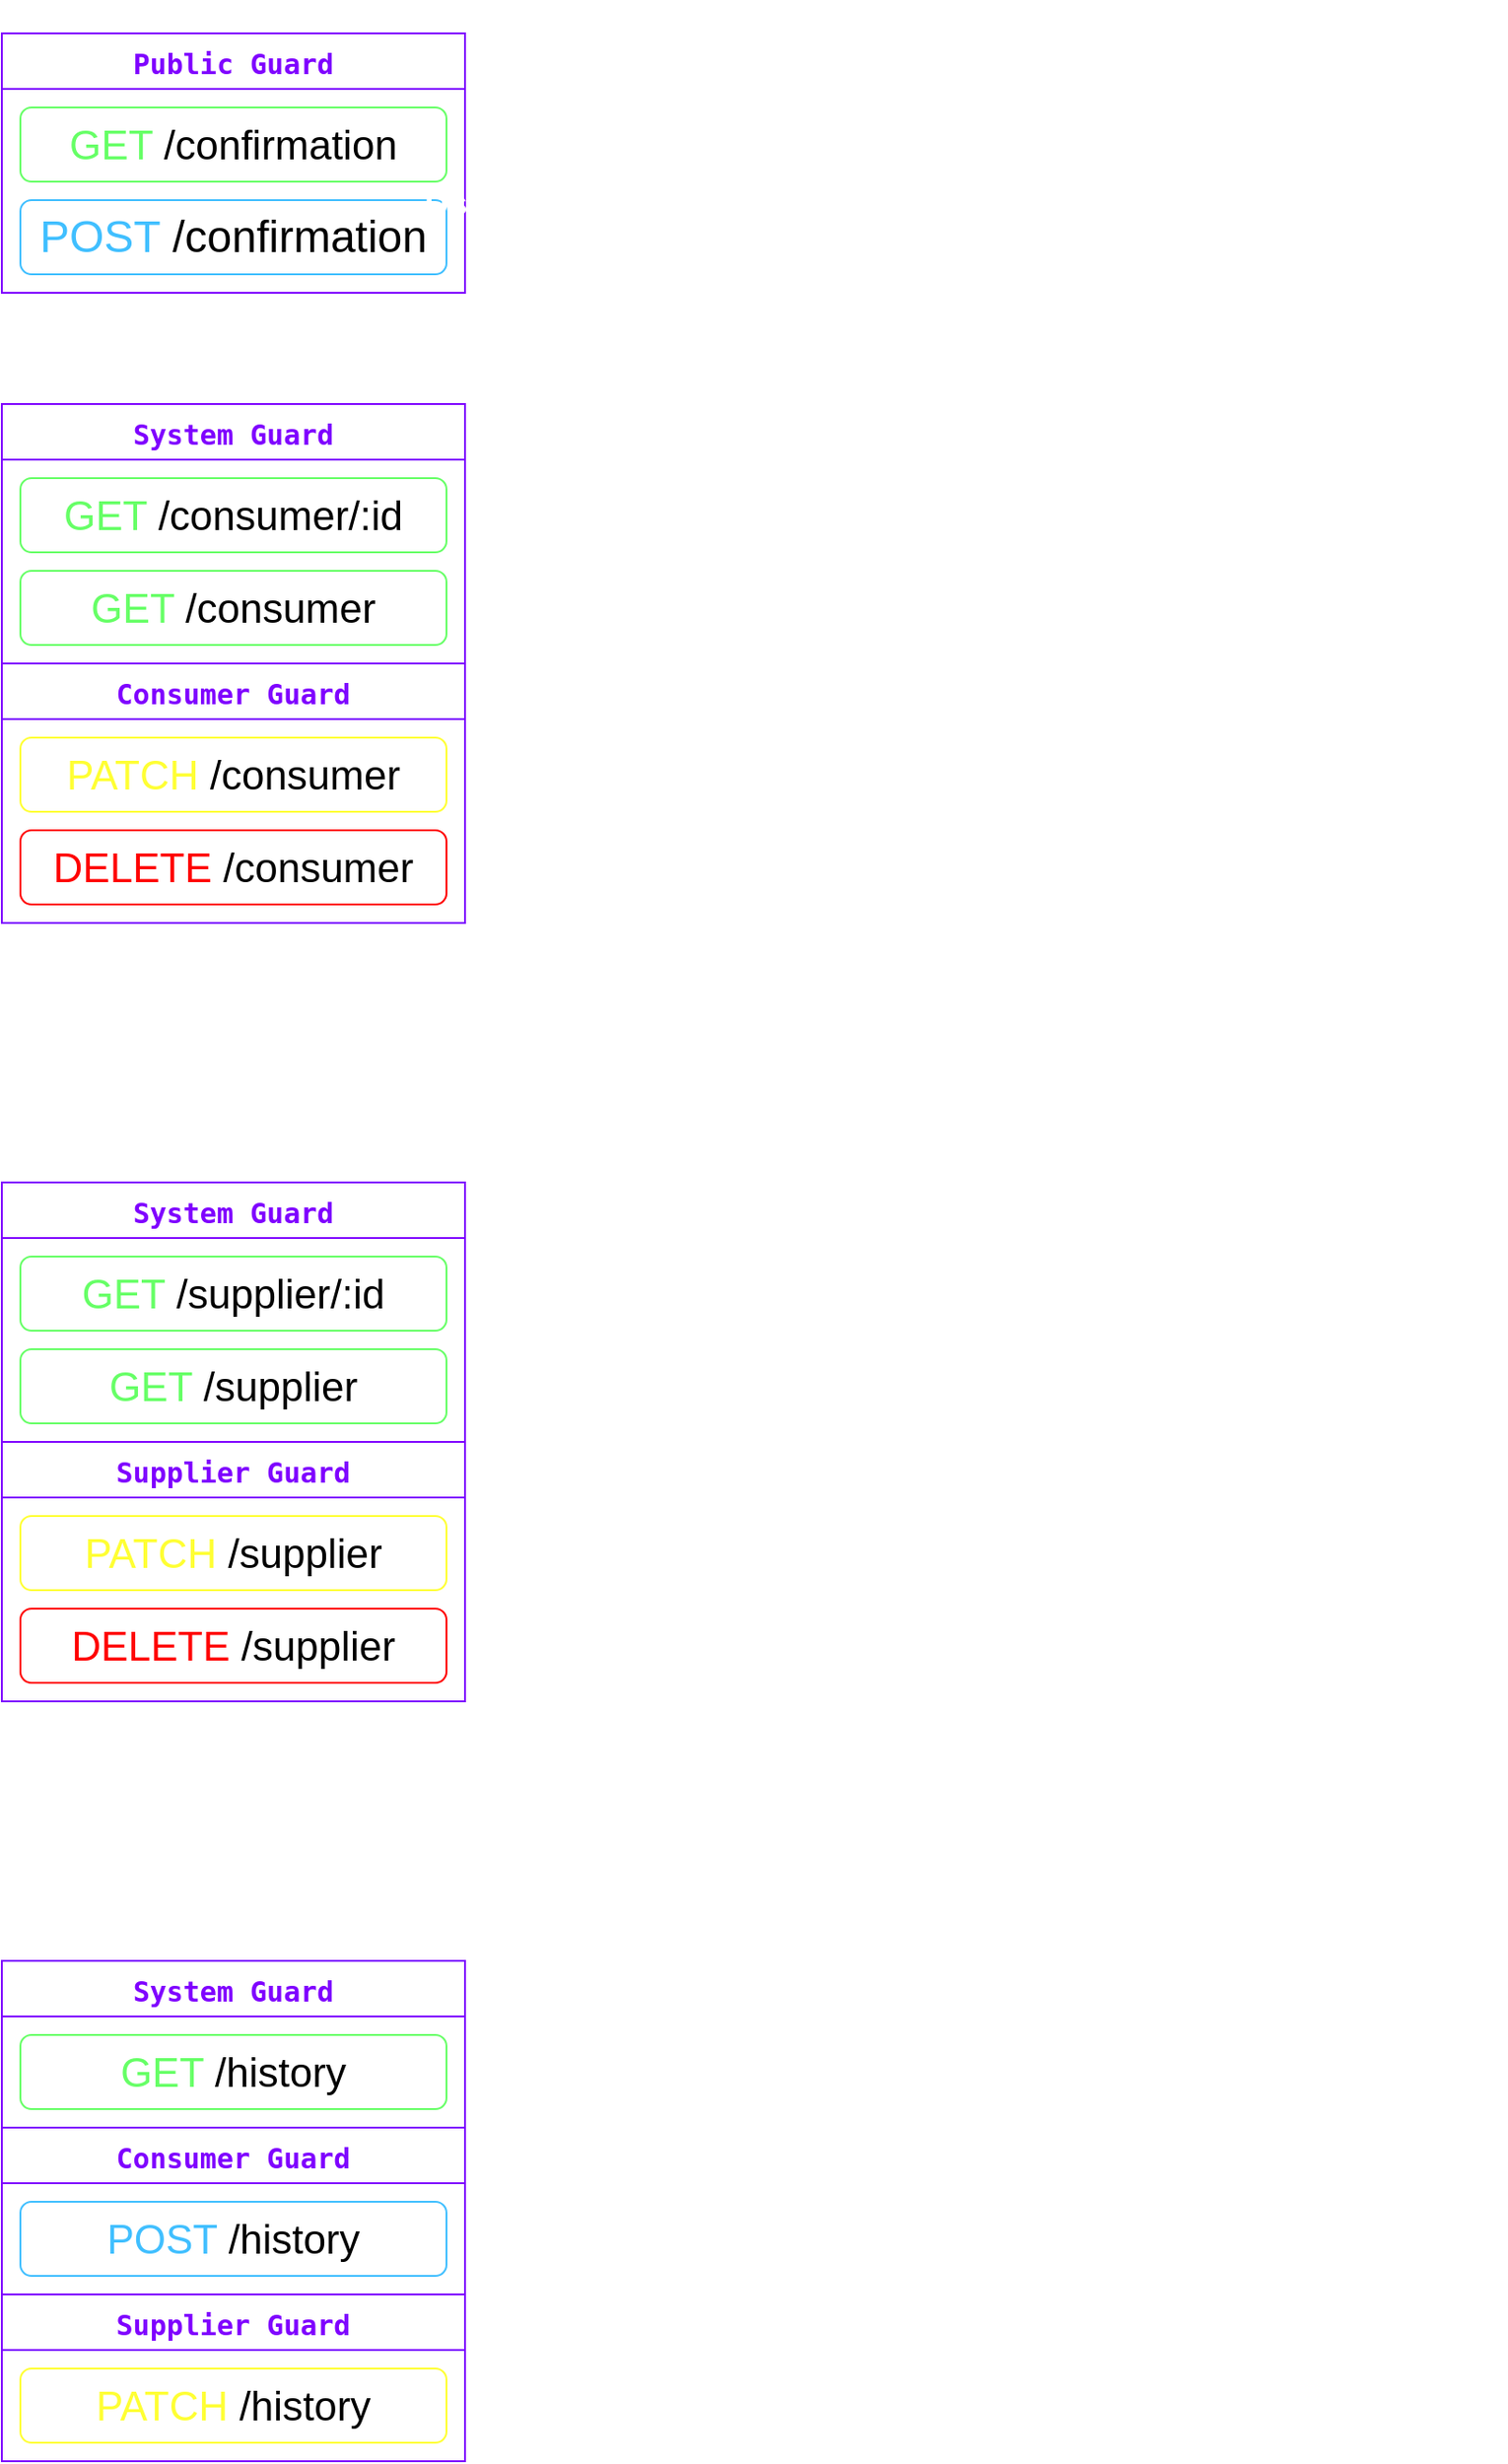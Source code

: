 <mxfile>
    <diagram id="P8h_B9r7mgU8A__mtsBJ" name="Page-1">
        <mxGraphModel dx="1072" dy="814" grid="1" gridSize="10" guides="1" tooltips="1" connect="1" arrows="1" fold="1" page="1" pageScale="1" pageWidth="850" pageHeight="1100" math="0" shadow="0">
            <root>
                <mxCell id="0"/>
                <mxCell id="1" parent="0"/>
                <mxCell id="5" value="&lt;font style=&quot;font-size: 22px;&quot;&gt;&lt;font style=&quot;font-size: 22px;&quot; color=&quot;#66ff66&quot;&gt;GET&lt;/font&gt; /consumer&lt;/font&gt;" style="rounded=1;whiteSpace=wrap;html=1;fontSize=24;strokeColor=#66FF66;" parent="1" vertex="1">
                    <mxGeometry x="60" y="330" width="230" height="40" as="geometry"/>
                </mxCell>
                <mxCell id="7" value="&lt;font style=&quot;font-size: 22px;&quot;&gt;&lt;font style=&quot;font-size: 22px;&quot; color=&quot;#ffff33&quot;&gt;PATCH&lt;/font&gt; /consumer&lt;/font&gt;" style="rounded=1;whiteSpace=wrap;html=1;fontSize=24;strokeColor=#FFFF33;" parent="1" vertex="1">
                    <mxGeometry x="60" y="420" width="230" height="40" as="geometry"/>
                </mxCell>
                <mxCell id="8" value="&lt;font style=&quot;font-size: 22px;&quot;&gt;&lt;font style=&quot;font-size: 22px;&quot; color=&quot;#ff0000&quot;&gt;DELETE&lt;/font&gt;&amp;nbsp;/consumer&lt;/font&gt;" style="rounded=1;whiteSpace=wrap;html=1;fontSize=24;strokeColor=#FF0000;" parent="1" vertex="1">
                    <mxGeometry x="60" y="470" width="230" height="40" as="geometry"/>
                </mxCell>
                <mxCell id="9" value="&lt;pre style=&quot;line-height: 60%;&quot;&gt;&lt;span style=&quot;font-size: 15px;&quot;&gt;&lt;font color=&quot;#7f00ff&quot;&gt;System Guard&lt;/font&gt;&lt;/span&gt;&lt;/pre&gt;" style="swimlane;whiteSpace=wrap;html=1;strokeColor=#7F00FF;fontSize=24;fontColor=#FF0000;startSize=30;" parent="1" vertex="1" collapsed="1">
                    <mxGeometry x="50" y="240" width="250" height="140" as="geometry">
                        <mxRectangle x="320" y="310" width="200" height="200" as="alternateBounds"/>
                    </mxGeometry>
                </mxCell>
                <mxCell id="11" value="&lt;pre style=&quot;line-height: 60%;&quot;&gt;&lt;span style=&quot;font-size: 15px;&quot;&gt;&lt;font color=&quot;#7f00ff&quot;&gt;Consumer Guard&lt;/font&gt;&lt;/span&gt;&lt;/pre&gt;" style="swimlane;whiteSpace=wrap;html=1;strokeColor=#7F00FF;fontSize=24;fontColor=#FF0000;startSize=30;" parent="1" vertex="1" collapsed="1">
                    <mxGeometry x="50" y="380" width="250" height="140" as="geometry">
                        <mxRectangle x="320" y="310" width="200" height="200" as="alternateBounds"/>
                    </mxGeometry>
                </mxCell>
                <mxCell id="19" value="&lt;font style=&quot;font-size: 22px;&quot;&gt;&lt;font style=&quot;font-size: 22px;&quot; color=&quot;#66ff66&quot;&gt;GET&lt;/font&gt; /supplier&lt;/font&gt;" style="rounded=1;whiteSpace=wrap;html=1;fontSize=24;strokeColor=#66FF66;" parent="1" vertex="1">
                    <mxGeometry x="60" y="750" width="230" height="40" as="geometry"/>
                </mxCell>
                <mxCell id="21" value="&lt;font style=&quot;font-size: 22px;&quot;&gt;&lt;font style=&quot;font-size: 22px;&quot; color=&quot;#ffff33&quot;&gt;PATCH&lt;/font&gt; /supplier&lt;/font&gt;" style="rounded=1;whiteSpace=wrap;html=1;fontSize=24;strokeColor=#FFFF33;" parent="1" vertex="1">
                    <mxGeometry x="60" y="840" width="230" height="40" as="geometry"/>
                </mxCell>
                <mxCell id="22" value="&lt;font style=&quot;font-size: 22px;&quot;&gt;&lt;font style=&quot;font-size: 22px;&quot; color=&quot;#ff0000&quot;&gt;DELETE&lt;/font&gt;&amp;nbsp;/supplier&lt;/font&gt;" style="rounded=1;whiteSpace=wrap;html=1;fontSize=24;strokeColor=#FF0000;" parent="1" vertex="1">
                    <mxGeometry x="60" y="890" width="230" height="40" as="geometry"/>
                </mxCell>
                <mxCell id="23" value="&lt;pre style=&quot;line-height: 60%;&quot;&gt;&lt;span style=&quot;font-size: 15px;&quot;&gt;&lt;font color=&quot;#7f00ff&quot;&gt;System Guard&lt;/font&gt;&lt;/span&gt;&lt;/pre&gt;" style="swimlane;whiteSpace=wrap;html=1;strokeColor=#7F00FF;fontSize=24;fontColor=#FF0000;startSize=30;" parent="1" vertex="1" collapsed="1">
                    <mxGeometry x="50" y="660" width="250" height="140" as="geometry">
                        <mxRectangle x="320" y="310" width="200" height="200" as="alternateBounds"/>
                    </mxGeometry>
                </mxCell>
                <mxCell id="25" value="&lt;pre style=&quot;line-height: 60%;&quot;&gt;&lt;span style=&quot;font-size: 15px;&quot;&gt;&lt;font color=&quot;#7f00ff&quot;&gt;Supplier Guard&lt;/font&gt;&lt;/span&gt;&lt;/pre&gt;" style="swimlane;whiteSpace=wrap;html=1;strokeColor=#7F00FF;fontSize=24;fontColor=#FF0000;startSize=30;" parent="1" vertex="1" collapsed="1">
                    <mxGeometry x="50" y="800" width="250" height="140" as="geometry">
                        <mxRectangle x="320" y="310" width="200" height="200" as="alternateBounds"/>
                    </mxGeometry>
                </mxCell>
                <mxCell id="26" value="&lt;font style=&quot;font-size: 22px;&quot;&gt;&lt;font style=&quot;font-size: 22px;&quot; color=&quot;#66ff66&quot;&gt;GET&lt;/font&gt; /history&lt;/font&gt;" style="rounded=1;whiteSpace=wrap;html=1;fontSize=24;strokeColor=#66FF66;" parent="1" vertex="1">
                    <mxGeometry x="60" y="1120" width="230" height="40" as="geometry"/>
                </mxCell>
                <mxCell id="27" value="&lt;font style=&quot;font-size: 22px;&quot;&gt;&lt;font style=&quot;font-size: 22px;&quot; color=&quot;#40bfff&quot;&gt;POST&lt;/font&gt; /history&lt;/font&gt;" style="rounded=1;whiteSpace=wrap;html=1;fontSize=24;strokeColor=#40BFFF;" parent="1" vertex="1">
                    <mxGeometry x="60" y="1210" width="230" height="40" as="geometry"/>
                </mxCell>
                <mxCell id="28" value="&lt;font style=&quot;font-size: 22px;&quot;&gt;&lt;font style=&quot;font-size: 22px;&quot; color=&quot;#ffff33&quot;&gt;PATCH&lt;/font&gt; /history&lt;/font&gt;" style="rounded=1;whiteSpace=wrap;html=1;fontSize=24;strokeColor=#FFFF33;" parent="1" vertex="1">
                    <mxGeometry x="60" y="1300" width="230" height="40" as="geometry"/>
                </mxCell>
                <mxCell id="30" value="&lt;pre style=&quot;line-height: 60%;&quot;&gt;&lt;span style=&quot;font-size: 15px;&quot;&gt;&lt;font color=&quot;#7f00ff&quot;&gt;System Guard&lt;/font&gt;&lt;/span&gt;&lt;/pre&gt;" style="swimlane;whiteSpace=wrap;html=1;strokeColor=#7F00FF;fontSize=24;fontColor=#FF0000;startSize=30;" parent="1" vertex="1" collapsed="1">
                    <mxGeometry x="50" y="1080" width="250" height="90" as="geometry">
                        <mxRectangle x="320" y="310" width="200" height="200" as="alternateBounds"/>
                    </mxGeometry>
                </mxCell>
                <mxCell id="32" value="&lt;pre style=&quot;line-height: 60%;&quot;&gt;&lt;span style=&quot;font-size: 15px;&quot;&gt;&lt;font color=&quot;#7f00ff&quot;&gt;Supplier Guard&lt;/font&gt;&lt;/span&gt;&lt;/pre&gt;" style="swimlane;whiteSpace=wrap;html=1;strokeColor=#7F00FF;fontSize=24;fontColor=#FF0000;startSize=30;" parent="1" vertex="1" collapsed="1">
                    <mxGeometry x="50" y="1260" width="250" height="90" as="geometry">
                        <mxRectangle x="320" y="310" width="200" height="200" as="alternateBounds"/>
                    </mxGeometry>
                </mxCell>
                <mxCell id="33" value="&lt;font style=&quot;font-size: 22px;&quot;&gt;&lt;font style=&quot;font-size: 22px;&quot; color=&quot;#66ff66&quot;&gt;GET&lt;/font&gt; /confirmation&lt;/font&gt;" style="rounded=1;whiteSpace=wrap;html=1;fontSize=24;strokeColor=#66FF66;" parent="1" vertex="1">
                    <mxGeometry x="60" y="80" width="230" height="40" as="geometry"/>
                </mxCell>
                <mxCell id="34" value="&lt;font color=&quot;#40bfff&quot;&gt;POST&lt;/font&gt; /confirmation" style="rounded=1;whiteSpace=wrap;html=1;fontSize=24;strokeColor=#40BFFF;" parent="1" vertex="1">
                    <mxGeometry x="60" y="130" width="230" height="40" as="geometry"/>
                </mxCell>
                <mxCell id="37" value="&lt;pre style=&quot;line-height: 60%;&quot;&gt;&lt;span style=&quot;font-size: 15px;&quot;&gt;&lt;font color=&quot;#7f00ff&quot;&gt;Public Guard&lt;/font&gt;&lt;/span&gt;&lt;/pre&gt;" style="swimlane;whiteSpace=wrap;html=1;strokeColor=#7F00FF;fontSize=24;fontColor=#FF0000;startSize=30;" parent="1" vertex="1" collapsed="1">
                    <mxGeometry x="50" y="40" width="250" height="140" as="geometry">
                        <mxRectangle x="320" y="310" width="200" height="200" as="alternateBounds"/>
                    </mxGeometry>
                </mxCell>
                <mxCell id="40" value="&lt;font color=&quot;#ffffff&quot;&gt;Confirmação se o codigo está correto. Caso sim, criará o user.&lt;br&gt;(faz o hash e compara no banco)&lt;br&gt;&lt;/font&gt;" style="text;html=1;fontSize=18;fontStyle=1;verticalAlign=middle;align=center;labelBackgroundColor=none;fillColor=none;" parent="1" vertex="1">
                    <mxGeometry x="410" y="70" width="330" height="40" as="geometry"/>
                </mxCell>
                <mxCell id="41" value="&lt;font color=&quot;#ffffff&quot;&gt;Usado pela API apos os dados iniciais de user (Consumer/Supplier).&lt;br&gt;Guardará o mock do user, gerar e salvar um codigo hashado &lt;br&gt;em Argon2 e tbm vai ser resposvel por mandar &lt;br&gt;o email com o codigo&lt;br&gt;&lt;/font&gt;" style="text;html=1;fontSize=18;fontStyle=1;verticalAlign=middle;align=center;labelBackgroundColor=none;fillColor=none;" parent="1" vertex="1">
                    <mxGeometry x="290" y="110" width="560" height="110" as="geometry"/>
                </mxCell>
                <mxCell id="43" value="&lt;font style=&quot;font-size: 22px;&quot;&gt;&lt;font style=&quot;font-size: 22px;&quot; color=&quot;#66ff66&quot;&gt;GET&lt;/font&gt; /consumer/:id&lt;/font&gt;" style="rounded=1;whiteSpace=wrap;html=1;fontSize=24;strokeColor=#66FF66;" parent="1" vertex="1">
                    <mxGeometry x="60" y="280" width="230" height="40" as="geometry"/>
                </mxCell>
                <mxCell id="44" value="Getters, contará com filtros paginações etc" style="text;strokeColor=none;fillColor=none;html=1;fontSize=22;fontStyle=1;verticalAlign=middle;align=center;labelBackgroundColor=none;fontColor=#FFFFFF;" parent="1" vertex="1">
                    <mxGeometry x="525" y="300" width="100" height="40" as="geometry"/>
                </mxCell>
                <mxCell id="46" value="..." style="text;strokeColor=none;fillColor=none;html=1;fontSize=24;fontStyle=1;verticalAlign=middle;align=center;labelBackgroundColor=none;fontColor=#FFFFFF;" parent="1" vertex="1">
                    <mxGeometry x="310" y="450" width="100" height="40" as="geometry"/>
                </mxCell>
                <mxCell id="47" value="&lt;font style=&quot;font-size: 22px;&quot;&gt;&lt;font style=&quot;font-size: 22px;&quot; color=&quot;#66ff66&quot;&gt;GET&lt;/font&gt; /supplier/:id&lt;/font&gt;" style="rounded=1;whiteSpace=wrap;html=1;fontSize=24;strokeColor=#66FF66;" parent="1" vertex="1">
                    <mxGeometry x="60" y="700" width="230" height="40" as="geometry"/>
                </mxCell>
                <mxCell id="48" value="Getters, contará com filtros paginações etc" style="text;strokeColor=none;fillColor=none;html=1;fontSize=22;fontStyle=1;verticalAlign=middle;align=center;labelBackgroundColor=none;fontColor=#FFFFFF;" parent="1" vertex="1">
                    <mxGeometry x="520" y="720" width="100" height="40" as="geometry"/>
                </mxCell>
                <mxCell id="51" value="..." style="text;strokeColor=none;fillColor=none;html=1;fontSize=24;fontStyle=1;verticalAlign=middle;align=center;labelBackgroundColor=none;fontColor=#FFFFFF;" parent="1" vertex="1">
                    <mxGeometry x="300" y="960" width="100" height="40" as="geometry"/>
                </mxCell>
                <mxCell id="52" value="GET, qualquer do sistema pode pegar&lt;br&gt;(Consumer/Supplier)&lt;br&gt;Desde que seja deles de fato" style="text;strokeColor=none;fillColor=none;html=1;fontSize=22;fontStyle=1;verticalAlign=middle;align=center;labelBackgroundColor=none;fontColor=#FFFFFF;" parent="1" vertex="1">
                    <mxGeometry x="525" y="1120" width="100" height="40" as="geometry"/>
                </mxCell>
                <mxCell id="53" value="Uma &quot;compra&quot; só pode ser requisitada&lt;br&gt;pelo Consumer" style="text;strokeColor=none;fillColor=none;html=1;fontSize=22;fontStyle=1;verticalAlign=middle;align=center;labelBackgroundColor=none;fontColor=#FFFFFF;" parent="1" vertex="1">
                    <mxGeometry x="520" y="1220" width="100" height="40" as="geometry"/>
                </mxCell>
                <mxCell id="55" value="O pedido so pode ser atualizado&lt;br&gt;pelo Supplier" style="text;strokeColor=none;fillColor=none;html=1;fontSize=22;fontStyle=1;verticalAlign=middle;align=center;labelBackgroundColor=none;fontColor=#FFFFFF;" parent="1" vertex="1">
                    <mxGeometry x="525" y="1300" width="100" height="40" as="geometry"/>
                </mxCell>
                <mxCell id="57" value="&lt;pre style=&quot;line-height: 60%;&quot;&gt;&lt;span style=&quot;font-size: 15px;&quot;&gt;&lt;font color=&quot;#7f00ff&quot;&gt;Consumer Guard&lt;/font&gt;&lt;/span&gt;&lt;/pre&gt;" style="swimlane;whiteSpace=wrap;html=1;strokeColor=#7F00FF;fontSize=24;fontColor=#FF0000;startSize=30;" parent="1" vertex="1" collapsed="1">
                    <mxGeometry x="50" y="1170" width="250" height="90" as="geometry">
                        <mxRectangle x="320" y="310" width="200" height="200" as="alternateBounds"/>
                    </mxGeometry>
                </mxCell>
            </root>
        </mxGraphModel>
    </diagram>
</mxfile>